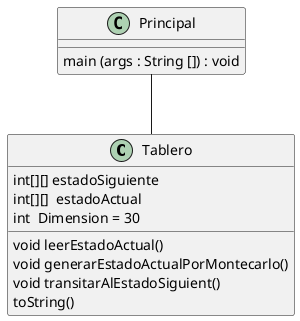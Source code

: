 @startuml
class Tablero{
int[][] estadoSiguiente
int[][]  estadoActual 
int  Dimension = 30

void leerEstadoActual()
void generarEstadoActualPorMontecarlo()
void transitarAlEstadoSiguient()
toString()
}
class Principal 
Principal : main (args : String []) : void

Principal -- Tablero
@enduml